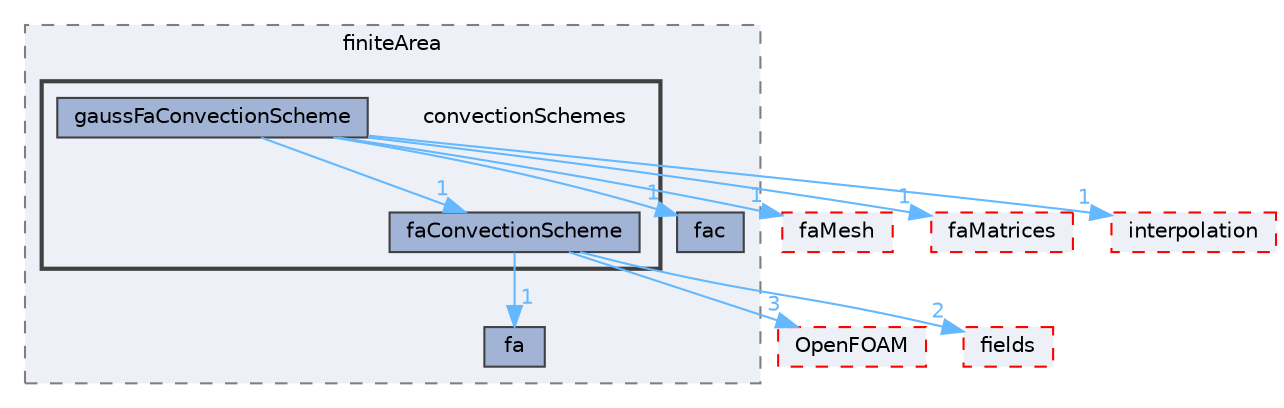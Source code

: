 digraph "src/finiteArea/finiteArea/convectionSchemes"
{
 // LATEX_PDF_SIZE
  bgcolor="transparent";
  edge [fontname=Helvetica,fontsize=10,labelfontname=Helvetica,labelfontsize=10];
  node [fontname=Helvetica,fontsize=10,shape=box,height=0.2,width=0.4];
  compound=true
  subgraph clusterdir_b48fbfbe364b5d9546b561f47f4221eb {
    graph [ bgcolor="#edf0f7", pencolor="grey50", label="finiteArea", fontname=Helvetica,fontsize=10 style="filled,dashed", URL="dir_b48fbfbe364b5d9546b561f47f4221eb.html",tooltip=""]
  dir_e5a517ccc941541272063f044b95a606 [label="fa", fillcolor="#a2b4d6", color="grey25", style="filled", URL="dir_e5a517ccc941541272063f044b95a606.html",tooltip=""];
  dir_15aafd37ee87fbe9911ba23e923cc2c7 [label="fac", fillcolor="#a2b4d6", color="grey25", style="filled", URL="dir_15aafd37ee87fbe9911ba23e923cc2c7.html",tooltip=""];
  subgraph clusterdir_0701608faa91158a92c77db31ba389a5 {
    graph [ bgcolor="#edf0f7", pencolor="grey25", label="", fontname=Helvetica,fontsize=10 style="filled,bold", URL="dir_0701608faa91158a92c77db31ba389a5.html",tooltip=""]
    dir_0701608faa91158a92c77db31ba389a5 [shape=plaintext, label="convectionSchemes"];
  dir_f28cd50a4aa6d7ad3b7b3caaee5839e8 [label="faConvectionScheme", fillcolor="#a2b4d6", color="grey25", style="filled", URL="dir_f28cd50a4aa6d7ad3b7b3caaee5839e8.html",tooltip=""];
  dir_d6fbb828cd512b6bade9ec586702c902 [label="gaussFaConvectionScheme", fillcolor="#a2b4d6", color="grey25", style="filled", URL="dir_d6fbb828cd512b6bade9ec586702c902.html",tooltip=""];
  }
  }
  dir_c5473ff19b20e6ec4dfe5c310b3778a8 [label="OpenFOAM", fillcolor="#edf0f7", color="red", style="filled,dashed", URL="dir_c5473ff19b20e6ec4dfe5c310b3778a8.html",tooltip=""];
  dir_f14612db68a06d13a87d37d60dc895d5 [label="faMesh", fillcolor="#edf0f7", color="red", style="filled,dashed", URL="dir_f14612db68a06d13a87d37d60dc895d5.html",tooltip=""];
  dir_82c77a639fb8894523e0866635d617d1 [label="fields", fillcolor="#edf0f7", color="red", style="filled,dashed", URL="dir_82c77a639fb8894523e0866635d617d1.html",tooltip=""];
  dir_11fa0d52a0a43d2db65b942bd42d04b1 [label="faMatrices", fillcolor="#edf0f7", color="red", style="filled,dashed", URL="dir_11fa0d52a0a43d2db65b942bd42d04b1.html",tooltip=""];
  dir_880b478b7287aa29b2969cd4b71f61be [label="interpolation", fillcolor="#edf0f7", color="red", style="filled,dashed", URL="dir_880b478b7287aa29b2969cd4b71f61be.html",tooltip=""];
  dir_f28cd50a4aa6d7ad3b7b3caaee5839e8->dir_82c77a639fb8894523e0866635d617d1 [headlabel="2", labeldistance=1.5 headhref="dir_001279_001330.html" href="dir_001279_001330.html" color="steelblue1" fontcolor="steelblue1"];
  dir_f28cd50a4aa6d7ad3b7b3caaee5839e8->dir_c5473ff19b20e6ec4dfe5c310b3778a8 [headlabel="3", labeldistance=1.5 headhref="dir_001279_002695.html" href="dir_001279_002695.html" color="steelblue1" fontcolor="steelblue1"];
  dir_f28cd50a4aa6d7ad3b7b3caaee5839e8->dir_e5a517ccc941541272063f044b95a606 [headlabel="1", labeldistance=1.5 headhref="dir_001279_001240.html" href="dir_001279_001240.html" color="steelblue1" fontcolor="steelblue1"];
  dir_d6fbb828cd512b6bade9ec586702c902->dir_11fa0d52a0a43d2db65b942bd42d04b1 [headlabel="1", labeldistance=1.5 headhref="dir_001591_001293.html" href="dir_001591_001293.html" color="steelblue1" fontcolor="steelblue1"];
  dir_d6fbb828cd512b6bade9ec586702c902->dir_15aafd37ee87fbe9911ba23e923cc2c7 [headlabel="1", labeldistance=1.5 headhref="dir_001591_001242.html" href="dir_001591_001242.html" color="steelblue1" fontcolor="steelblue1"];
  dir_d6fbb828cd512b6bade9ec586702c902->dir_880b478b7287aa29b2969cd4b71f61be [headlabel="1", labeldistance=1.5 headhref="dir_001591_001922.html" href="dir_001591_001922.html" color="steelblue1" fontcolor="steelblue1"];
  dir_d6fbb828cd512b6bade9ec586702c902->dir_f14612db68a06d13a87d37d60dc895d5 [headlabel="1", labeldistance=1.5 headhref="dir_001591_001295.html" href="dir_001591_001295.html" color="steelblue1" fontcolor="steelblue1"];
  dir_d6fbb828cd512b6bade9ec586702c902->dir_f28cd50a4aa6d7ad3b7b3caaee5839e8 [headlabel="1", labeldistance=1.5 headhref="dir_001591_001279.html" href="dir_001591_001279.html" color="steelblue1" fontcolor="steelblue1"];
}
